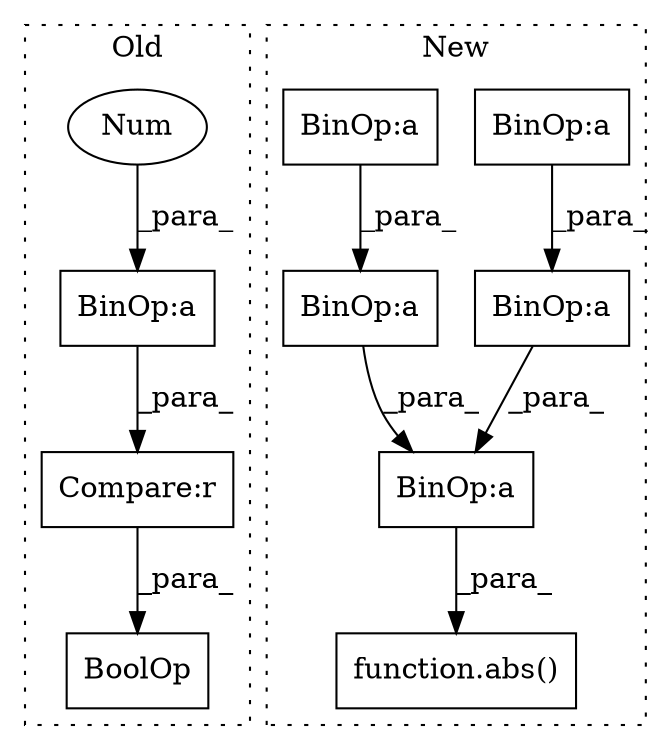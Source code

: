 digraph G {
subgraph cluster0 {
1 [label="BoolOp" a="72" s="10721" l="41" shape="box"];
3 [label="BinOp:a" a="82" s="10745" l="3" shape="box"];
5 [label="Compare:r" a="40" s="10744" l="18" shape="box"];
6 [label="Num" a="76" s="10748" l="1" shape="ellipse"];
label = "Old";
style="dotted";
}
subgraph cluster1 {
2 [label="function.abs()" a="75" s="10093,10112" l="4,1" shape="box"];
4 [label="BinOp:a" a="82" s="10103" l="3" shape="box"];
7 [label="BinOp:a" a="82" s="10015" l="14" shape="box"];
8 [label="BinOp:a" a="82" s="10083" l="3" shape="box"];
9 [label="BinOp:a" a="82" s="10066" l="3" shape="box"];
10 [label="BinOp:a" a="82" s="10018" l="3" shape="box"];
label = "New";
style="dotted";
}
3 -> 5 [label="_para_"];
4 -> 2 [label="_para_"];
5 -> 1 [label="_para_"];
6 -> 3 [label="_para_"];
7 -> 4 [label="_para_"];
8 -> 4 [label="_para_"];
9 -> 8 [label="_para_"];
10 -> 7 [label="_para_"];
}